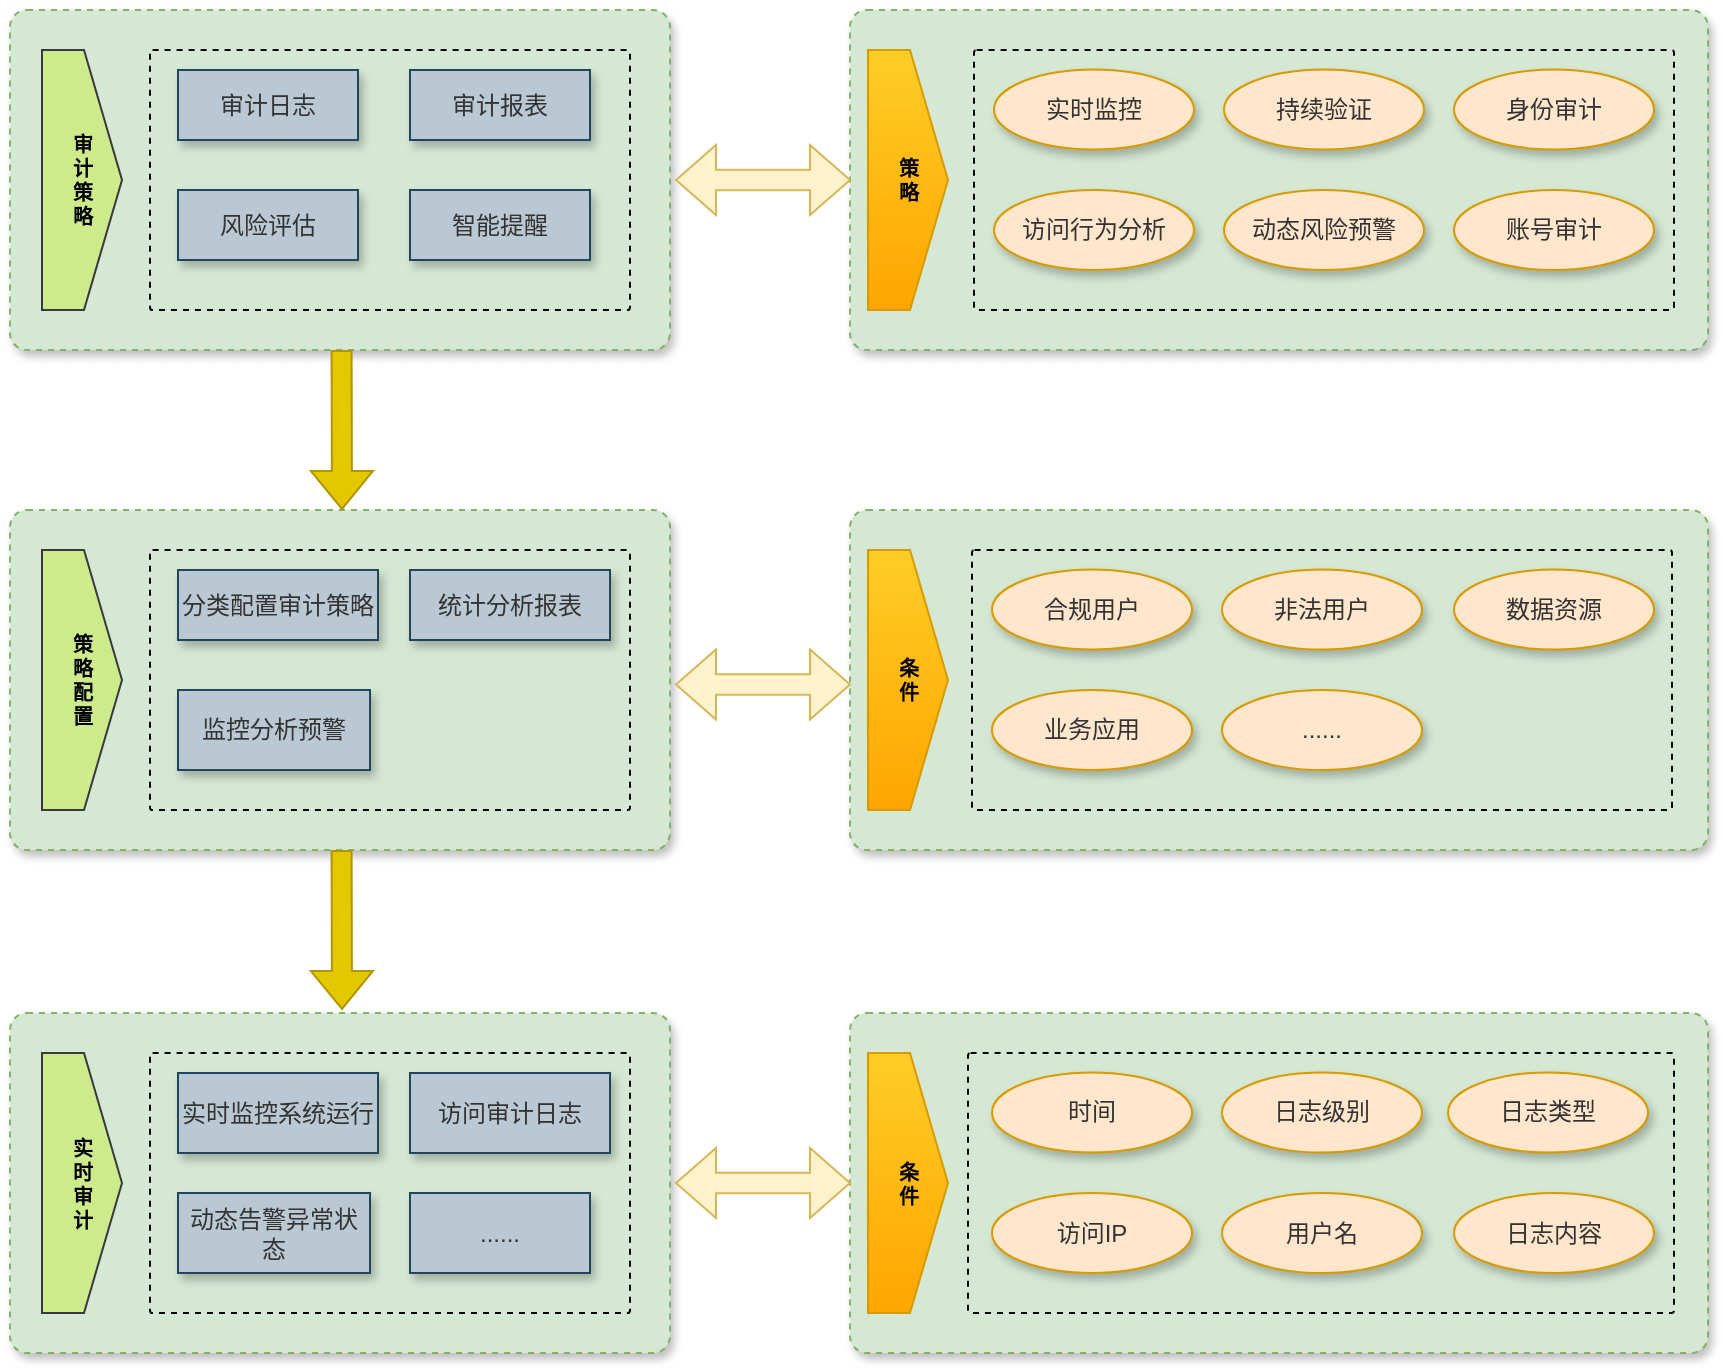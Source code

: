<mxfile version="19.0.0" type="github" pages="2">
  <diagram id="8Mcmq0ioaoLnQd22ZTMx" name="第 1 页">
    <mxGraphModel dx="1021" dy="551" grid="1" gridSize="10" guides="1" tooltips="1" connect="1" arrows="1" fold="1" page="1" pageScale="1" pageWidth="300" pageHeight="900" math="0" shadow="0">
      <root>
        <mxCell id="0" />
        <mxCell id="1" parent="0" />
        <mxCell id="ox4tvJcsVtgA0NAjYwBi-67" value="" style="rounded=1;whiteSpace=wrap;html=1;shadow=1;fontSize=11;strokeWidth=1;fillColor=#d5e8d4;dashed=1;arcSize=5;strokeColor=#82b366;" vertex="1" parent="1">
          <mxGeometry x="11" y="541.5" width="330" height="170" as="geometry" />
        </mxCell>
        <mxCell id="ox4tvJcsVtgA0NAjYwBi-68" value="" style="text;html=1;fillColor=none;align=center;verticalAlign=middle;whiteSpace=wrap;fontSize=54;fontStyle=1;shadow=0;rounded=1;glass=0;sketch=0;arcSize=1;dashed=1;strokeWidth=1;container=0;strokeColor=default;" vertex="1" parent="1">
          <mxGeometry x="81" y="561.5" width="240" height="130" as="geometry" />
        </mxCell>
        <mxCell id="ox4tvJcsVtgA0NAjYwBi-42" value="" style="rounded=1;whiteSpace=wrap;html=1;shadow=1;fontSize=11;strokeWidth=1;fillColor=#d5e8d4;dashed=1;arcSize=5;strokeColor=#82b366;" vertex="1" parent="1">
          <mxGeometry x="11" y="40" width="330" height="170" as="geometry" />
        </mxCell>
        <mxCell id="ox4tvJcsVtgA0NAjYwBi-55" value="" style="text;html=1;fillColor=none;align=center;verticalAlign=middle;whiteSpace=wrap;fontSize=54;fontStyle=1;shadow=0;rounded=1;glass=0;sketch=0;arcSize=1;dashed=1;strokeWidth=1;container=0;strokeColor=default;" vertex="1" parent="1">
          <mxGeometry x="81" y="60" width="240" height="130" as="geometry" />
        </mxCell>
        <mxCell id="Qy1Y6E39n3u61H79zV9y-25" value="" style="rounded=1;whiteSpace=wrap;html=1;shadow=1;fontSize=11;strokeWidth=1;fillColor=#d5e8d4;dashed=1;arcSize=5;strokeColor=#82b366;" parent="1" vertex="1">
          <mxGeometry x="431" y="40" width="429" height="170" as="geometry" />
        </mxCell>
        <mxCell id="98vJzE4Z4TFfjShBDfRC-30" value="" style="text;html=1;fillColor=none;align=center;verticalAlign=middle;whiteSpace=wrap;fontSize=54;fontStyle=1;shadow=0;rounded=1;glass=0;sketch=0;arcSize=1;dashed=1;strokeWidth=1;container=0;strokeColor=default;" parent="1" vertex="1">
          <mxGeometry x="493" y="60" width="350" height="130" as="geometry" />
        </mxCell>
        <mxCell id="ox4tvJcsVtgA0NAjYwBi-10" value="&lt;span style=&quot;color: rgb(51, 51, 51);&quot;&gt;&lt;font style=&quot;font-size: 12px;&quot;&gt;实时监控&lt;/font&gt;&lt;/span&gt;" style="ellipse;whiteSpace=wrap;html=1;shadow=1;fontSize=10;fillColor=#ffe6cc;strokeColor=#d79b00;" vertex="1" parent="1">
          <mxGeometry x="503" y="69.75" width="100" height="40" as="geometry" />
        </mxCell>
        <mxCell id="ox4tvJcsVtgA0NAjYwBi-11" value="&lt;span style=&quot;color: rgb(51, 51, 51);&quot;&gt;&lt;font style=&quot;font-size: 12px;&quot;&gt;持续验证&lt;/font&gt;&lt;/span&gt;" style="ellipse;whiteSpace=wrap;html=1;shadow=1;fontSize=10;fillColor=#ffe6cc;strokeColor=#d79b00;" vertex="1" parent="1">
          <mxGeometry x="618" y="69.75" width="100" height="40" as="geometry" />
        </mxCell>
        <mxCell id="ox4tvJcsVtgA0NAjYwBi-12" value="&lt;span style=&quot;color: rgb(51, 51, 51);&quot;&gt;&lt;font style=&quot;font-size: 12px;&quot;&gt;身份审计&lt;/font&gt;&lt;/span&gt;" style="ellipse;whiteSpace=wrap;html=1;shadow=1;fontSize=10;fillColor=#ffe6cc;strokeColor=#d79b00;" vertex="1" parent="1">
          <mxGeometry x="733" y="69.75" width="100" height="40" as="geometry" />
        </mxCell>
        <mxCell id="ox4tvJcsVtgA0NAjYwBi-13" value="&lt;span style=&quot;color: rgb(51, 51, 51);&quot;&gt;&lt;font style=&quot;font-size: 12px;&quot;&gt;账号审计&lt;/font&gt;&lt;/span&gt;" style="ellipse;whiteSpace=wrap;html=1;shadow=1;fontSize=10;fillColor=#ffe6cc;strokeColor=#d79b00;" vertex="1" parent="1">
          <mxGeometry x="733" y="130" width="100" height="40" as="geometry" />
        </mxCell>
        <mxCell id="ox4tvJcsVtgA0NAjYwBi-14" value="&lt;span style=&quot;color: rgb(51, 51, 51);&quot;&gt;&lt;font style=&quot;font-size: 12px;&quot;&gt;访问行为分析&lt;/font&gt;&lt;/span&gt;" style="ellipse;whiteSpace=wrap;html=1;shadow=1;fontSize=10;fillColor=#ffe6cc;strokeColor=#d79b00;" vertex="1" parent="1">
          <mxGeometry x="503" y="130" width="100" height="40" as="geometry" />
        </mxCell>
        <mxCell id="ox4tvJcsVtgA0NAjYwBi-15" value="&lt;span style=&quot;color: rgb(51, 51, 51);&quot;&gt;&lt;font style=&quot;font-size: 12px;&quot;&gt;动态风险预警&lt;/font&gt;&lt;/span&gt;" style="ellipse;whiteSpace=wrap;html=1;shadow=1;fontSize=10;fillColor=#ffe6cc;strokeColor=#d79b00;" vertex="1" parent="1">
          <mxGeometry x="618" y="130" width="100" height="40" as="geometry" />
        </mxCell>
        <mxCell id="ox4tvJcsVtgA0NAjYwBi-16" value="" style="rounded=1;whiteSpace=wrap;html=1;shadow=1;fontSize=11;strokeWidth=1;fillColor=#d5e8d4;dashed=1;arcSize=5;strokeColor=#82b366;" vertex="1" parent="1">
          <mxGeometry x="431" y="290" width="429" height="170" as="geometry" />
        </mxCell>
        <mxCell id="ox4tvJcsVtgA0NAjYwBi-17" value="" style="text;html=1;fillColor=none;align=center;verticalAlign=middle;whiteSpace=wrap;fontSize=54;fontStyle=1;shadow=0;rounded=1;glass=0;sketch=0;arcSize=1;dashed=1;strokeWidth=1;container=0;strokeColor=default;" vertex="1" parent="1">
          <mxGeometry x="492" y="310" width="350" height="130" as="geometry" />
        </mxCell>
        <mxCell id="ox4tvJcsVtgA0NAjYwBi-22" value="&lt;span style=&quot;color: rgb(51, 51, 51);&quot;&gt;&lt;font style=&quot;font-size: 12px;&quot;&gt;合规用户&lt;/font&gt;&lt;/span&gt;" style="ellipse;whiteSpace=wrap;html=1;shadow=1;fontSize=10;fillColor=#ffe6cc;strokeColor=#d79b00;" vertex="1" parent="1">
          <mxGeometry x="502" y="319.75" width="100" height="40" as="geometry" />
        </mxCell>
        <mxCell id="ox4tvJcsVtgA0NAjYwBi-23" value="&lt;span style=&quot;color: rgb(51, 51, 51);&quot;&gt;&lt;font style=&quot;font-size: 12px;&quot;&gt;非法用户&lt;/font&gt;&lt;/span&gt;" style="ellipse;whiteSpace=wrap;html=1;shadow=1;fontSize=10;fillColor=#ffe6cc;strokeColor=#d79b00;" vertex="1" parent="1">
          <mxGeometry x="617" y="319.75" width="100" height="40" as="geometry" />
        </mxCell>
        <mxCell id="ox4tvJcsVtgA0NAjYwBi-24" value="&lt;span style=&quot;color: rgb(51, 51, 51);&quot;&gt;&lt;font style=&quot;font-size: 12px;&quot;&gt;数据资源&lt;/font&gt;&lt;/span&gt;" style="ellipse;whiteSpace=wrap;html=1;shadow=1;fontSize=10;fillColor=#ffe6cc;strokeColor=#d79b00;" vertex="1" parent="1">
          <mxGeometry x="733" y="319.75" width="100" height="40" as="geometry" />
        </mxCell>
        <mxCell id="ox4tvJcsVtgA0NAjYwBi-26" value="&lt;span style=&quot;color: rgb(51, 51, 51);&quot;&gt;&lt;font style=&quot;font-size: 12px;&quot;&gt;业务应用&lt;/font&gt;&lt;/span&gt;" style="ellipse;whiteSpace=wrap;html=1;shadow=1;fontSize=10;fillColor=#ffe6cc;strokeColor=#d79b00;" vertex="1" parent="1">
          <mxGeometry x="502" y="380" width="100" height="40" as="geometry" />
        </mxCell>
        <mxCell id="ox4tvJcsVtgA0NAjYwBi-27" value="&lt;font style=&quot;font-size: 12px;&quot; color=&quot;#333333&quot;&gt;......&lt;/font&gt;" style="ellipse;whiteSpace=wrap;html=1;shadow=1;fontSize=10;fillColor=#ffe6cc;strokeColor=#d79b00;" vertex="1" parent="1">
          <mxGeometry x="617" y="380" width="100" height="40" as="geometry" />
        </mxCell>
        <mxCell id="ox4tvJcsVtgA0NAjYwBi-28" value="" style="rounded=1;whiteSpace=wrap;html=1;shadow=1;fontSize=11;strokeWidth=1;fillColor=#d5e8d4;dashed=1;arcSize=5;strokeColor=#82b366;" vertex="1" parent="1">
          <mxGeometry x="431" y="541.5" width="429" height="170" as="geometry" />
        </mxCell>
        <mxCell id="ox4tvJcsVtgA0NAjYwBi-29" value="" style="text;html=1;fillColor=none;align=center;verticalAlign=middle;whiteSpace=wrap;fontSize=54;fontStyle=1;shadow=0;rounded=1;glass=0;sketch=0;arcSize=1;dashed=1;strokeWidth=1;container=0;strokeColor=default;" vertex="1" parent="1">
          <mxGeometry x="490" y="561.5" width="353" height="130" as="geometry" />
        </mxCell>
        <mxCell id="ox4tvJcsVtgA0NAjYwBi-33" value="&lt;font style=&quot;font-size: 12px;&quot; color=&quot;#333333&quot;&gt;......&lt;/font&gt;" style="rounded=0;whiteSpace=wrap;html=1;shadow=1;fontSize=11;strokeColor=#23445d;strokeWidth=1;fillColor=#bac8d3;" vertex="1" parent="1">
          <mxGeometry x="211" y="631.5" width="90" height="40" as="geometry" />
        </mxCell>
        <mxCell id="ox4tvJcsVtgA0NAjYwBi-34" value="&lt;font style=&quot;font-size: 12px;&quot; color=&quot;#333333&quot;&gt;时间&lt;/font&gt;" style="ellipse;whiteSpace=wrap;html=1;shadow=1;fontSize=10;fillColor=#ffe6cc;strokeColor=#d79b00;" vertex="1" parent="1">
          <mxGeometry x="502" y="571.25" width="100" height="40" as="geometry" />
        </mxCell>
        <mxCell id="ox4tvJcsVtgA0NAjYwBi-35" value="&lt;span style=&quot;color: rgb(51, 51, 51);&quot;&gt;&lt;font style=&quot;font-size: 12px;&quot;&gt;日志级别&lt;/font&gt;&lt;/span&gt;" style="ellipse;whiteSpace=wrap;html=1;shadow=1;fontSize=10;fillColor=#ffe6cc;strokeColor=#d79b00;" vertex="1" parent="1">
          <mxGeometry x="617" y="571.25" width="100" height="40" as="geometry" />
        </mxCell>
        <mxCell id="ox4tvJcsVtgA0NAjYwBi-36" value="&lt;span style=&quot;color: rgb(51, 51, 51);&quot;&gt;&lt;font style=&quot;font-size: 12px;&quot;&gt;日志类型&lt;/font&gt;&lt;/span&gt;" style="ellipse;whiteSpace=wrap;html=1;shadow=1;fontSize=10;fillColor=#ffe6cc;strokeColor=#d79b00;" vertex="1" parent="1">
          <mxGeometry x="730" y="571.25" width="100" height="40" as="geometry" />
        </mxCell>
        <mxCell id="ox4tvJcsVtgA0NAjYwBi-37" value="&lt;span style=&quot;color: rgb(51, 51, 51);&quot;&gt;&lt;font style=&quot;font-size: 12px;&quot;&gt;日志内容&lt;/font&gt;&lt;/span&gt;" style="ellipse;whiteSpace=wrap;html=1;shadow=1;fontSize=10;fillColor=#ffe6cc;strokeColor=#d79b00;" vertex="1" parent="1">
          <mxGeometry x="733" y="631.5" width="100" height="40" as="geometry" />
        </mxCell>
        <mxCell id="ox4tvJcsVtgA0NAjYwBi-38" value="&lt;span style=&quot;color: rgb(51, 51, 51);&quot;&gt;&lt;font style=&quot;font-size: 12px;&quot;&gt;访问IP&lt;/font&gt;&lt;/span&gt;" style="ellipse;whiteSpace=wrap;html=1;shadow=1;fontSize=10;fillColor=#ffe6cc;strokeColor=#d79b00;" vertex="1" parent="1">
          <mxGeometry x="502" y="631.5" width="100" height="40" as="geometry" />
        </mxCell>
        <mxCell id="ox4tvJcsVtgA0NAjYwBi-39" value="&lt;font style=&quot;font-size: 12px;&quot; color=&quot;#333333&quot;&gt;用户名&lt;/font&gt;" style="ellipse;whiteSpace=wrap;html=1;shadow=1;fontSize=10;fillColor=#ffe6cc;strokeColor=#d79b00;" vertex="1" parent="1">
          <mxGeometry x="617" y="631.5" width="100" height="40" as="geometry" />
        </mxCell>
        <mxCell id="ox4tvJcsVtgA0NAjYwBi-41" value="&lt;b&gt;策&lt;br&gt;略&lt;/b&gt;" style="html=1;shadow=0;dashed=0;align=center;verticalAlign=middle;shape=mxgraph.arrows2.arrow;dy=0;dx=19;notch=0;fontSize=10;fillColor=#ffcd28;strokeColor=#d79b00;gradientColor=#ffa500;" vertex="1" parent="1">
          <mxGeometry x="440" y="60" width="40" height="130" as="geometry" />
        </mxCell>
        <mxCell id="ox4tvJcsVtgA0NAjYwBi-44" value="&lt;span style=&quot;color: rgb(51, 51, 51);&quot;&gt;&lt;font style=&quot;font-size: 12px;&quot;&gt;审计日志&lt;/font&gt;&lt;/span&gt;" style="rounded=0;whiteSpace=wrap;html=1;shadow=1;fontSize=11;strokeColor=#23445d;strokeWidth=1;fillColor=#bac8d3;" vertex="1" parent="1">
          <mxGeometry x="95" y="70" width="90" height="35" as="geometry" />
        </mxCell>
        <mxCell id="ox4tvJcsVtgA0NAjYwBi-45" value="&lt;span style=&quot;color: rgb(51, 51, 51);&quot;&gt;&lt;font style=&quot;font-size: 12px;&quot;&gt;审计报表&lt;/font&gt;&lt;/span&gt;" style="rounded=0;whiteSpace=wrap;html=1;shadow=1;fontSize=11;strokeColor=#23445d;strokeWidth=1;fillColor=#bac8d3;" vertex="1" parent="1">
          <mxGeometry x="211" y="70" width="90" height="35" as="geometry" />
        </mxCell>
        <mxCell id="ox4tvJcsVtgA0NAjYwBi-47" value="&lt;font style=&quot;font-size: 12px;&quot; color=&quot;#333333&quot;&gt;智能提醒&lt;/font&gt;" style="rounded=0;whiteSpace=wrap;html=1;shadow=1;fontSize=11;strokeColor=#23445d;strokeWidth=1;fillColor=#bac8d3;" vertex="1" parent="1">
          <mxGeometry x="211" y="130" width="90" height="35" as="geometry" />
        </mxCell>
        <mxCell id="ox4tvJcsVtgA0NAjYwBi-54" value="&lt;b&gt;审&lt;br&gt;计&lt;br&gt;策&lt;br&gt;略&lt;/b&gt;" style="html=1;shadow=0;dashed=0;align=center;verticalAlign=middle;shape=mxgraph.arrows2.arrow;dy=0;dx=19;notch=0;fontSize=10;fillColor=#cdeb8b;strokeColor=#36393d;" vertex="1" parent="1">
          <mxGeometry x="27" y="60" width="40" height="130" as="geometry" />
        </mxCell>
        <mxCell id="ox4tvJcsVtgA0NAjYwBi-56" value="" style="html=1;shadow=0;dashed=0;align=center;verticalAlign=middle;shape=mxgraph.arrows2.twoWayArrow;dy=0.71;dx=20;fontSize=10;fillColor=#fff2cc;strokeColor=#d6b656;" vertex="1" parent="1">
          <mxGeometry x="344" y="107.5" width="87" height="35" as="geometry" />
        </mxCell>
        <mxCell id="ox4tvJcsVtgA0NAjYwBi-57" value="&lt;b&gt;条&lt;br&gt;件&lt;/b&gt;" style="html=1;shadow=0;dashed=0;align=center;verticalAlign=middle;shape=mxgraph.arrows2.arrow;dy=0;dx=19;notch=0;fontSize=10;fillColor=#ffcd28;strokeColor=#d79b00;gradientColor=#ffa500;" vertex="1" parent="1">
          <mxGeometry x="440" y="310" width="40" height="130" as="geometry" />
        </mxCell>
        <mxCell id="ox4tvJcsVtgA0NAjYwBi-58" value="" style="rounded=1;whiteSpace=wrap;html=1;shadow=1;fontSize=11;strokeWidth=1;fillColor=#d5e8d4;dashed=1;arcSize=5;strokeColor=#82b366;" vertex="1" parent="1">
          <mxGeometry x="11" y="290" width="330" height="170" as="geometry" />
        </mxCell>
        <mxCell id="ox4tvJcsVtgA0NAjYwBi-59" value="" style="text;html=1;fillColor=none;align=center;verticalAlign=middle;whiteSpace=wrap;fontSize=54;fontStyle=1;shadow=0;rounded=1;glass=0;sketch=0;arcSize=1;dashed=1;strokeWidth=1;container=0;strokeColor=default;" vertex="1" parent="1">
          <mxGeometry x="81" y="310" width="240" height="130" as="geometry" />
        </mxCell>
        <mxCell id="ox4tvJcsVtgA0NAjYwBi-60" value="&lt;span style=&quot;color: rgb(51, 51, 51);&quot;&gt;&lt;font style=&quot;font-size: 12px;&quot;&gt;分类配置审计策略&lt;/font&gt;&lt;/span&gt;" style="rounded=0;whiteSpace=wrap;html=1;shadow=1;fontSize=11;strokeColor=#23445d;strokeWidth=1;fillColor=#bac8d3;" vertex="1" parent="1">
          <mxGeometry x="95" y="320" width="100" height="35" as="geometry" />
        </mxCell>
        <mxCell id="ox4tvJcsVtgA0NAjYwBi-61" value="&lt;span style=&quot;color: rgb(51, 51, 51);&quot;&gt;&lt;font style=&quot;font-size: 12px;&quot;&gt;统计分析报表&lt;/font&gt;&lt;/span&gt;" style="rounded=0;whiteSpace=wrap;html=1;shadow=1;fontSize=11;strokeColor=#23445d;strokeWidth=1;fillColor=#bac8d3;" vertex="1" parent="1">
          <mxGeometry x="211" y="320" width="100" height="35" as="geometry" />
        </mxCell>
        <mxCell id="ox4tvJcsVtgA0NAjYwBi-62" value="&lt;span style=&quot;color: rgb(51, 51, 51);&quot;&gt;&lt;font style=&quot;font-size: 12px;&quot;&gt;监控分析预警&lt;/font&gt;&lt;/span&gt;" style="rounded=0;whiteSpace=wrap;html=1;shadow=1;fontSize=11;strokeColor=#23445d;strokeWidth=1;fillColor=#bac8d3;" vertex="1" parent="1">
          <mxGeometry x="95" y="380" width="96" height="40" as="geometry" />
        </mxCell>
        <mxCell id="ox4tvJcsVtgA0NAjYwBi-64" value="&lt;b&gt;策&lt;br&gt;略&lt;br&gt;配&lt;br&gt;置&lt;/b&gt;" style="html=1;shadow=0;dashed=0;align=center;verticalAlign=middle;shape=mxgraph.arrows2.arrow;dy=0;dx=19;notch=0;fontSize=10;fillColor=#cdeb8b;strokeColor=#36393d;" vertex="1" parent="1">
          <mxGeometry x="27" y="310" width="40" height="130" as="geometry" />
        </mxCell>
        <mxCell id="ox4tvJcsVtgA0NAjYwBi-65" value="" style="html=1;shadow=0;dashed=0;align=center;verticalAlign=middle;shape=mxgraph.arrows2.twoWayArrow;dy=0.71;dx=20;fontSize=10;fillColor=#fff2cc;strokeColor=#d6b656;" vertex="1" parent="1">
          <mxGeometry x="344" y="359.75" width="87" height="35" as="geometry" />
        </mxCell>
        <mxCell id="ox4tvJcsVtgA0NAjYwBi-66" value="&lt;b&gt;条&lt;br&gt;件&lt;/b&gt;" style="html=1;shadow=0;dashed=0;align=center;verticalAlign=middle;shape=mxgraph.arrows2.arrow;dy=0;dx=19;notch=0;fontSize=10;fillColor=#ffcd28;strokeColor=#d79b00;gradientColor=#ffa500;" vertex="1" parent="1">
          <mxGeometry x="440" y="561.5" width="40" height="130" as="geometry" />
        </mxCell>
        <mxCell id="ox4tvJcsVtgA0NAjYwBi-69" value="&lt;span style=&quot;color: rgb(51, 51, 51);&quot;&gt;&lt;font style=&quot;font-size: 12px;&quot;&gt;实时监控系统运行&lt;/font&gt;&lt;/span&gt;" style="rounded=0;whiteSpace=wrap;html=1;shadow=1;fontSize=11;strokeColor=#23445d;strokeWidth=1;fillColor=#bac8d3;" vertex="1" parent="1">
          <mxGeometry x="95" y="571.5" width="100" height="40" as="geometry" />
        </mxCell>
        <mxCell id="ox4tvJcsVtgA0NAjYwBi-70" value="&lt;span style=&quot;color: rgb(51, 51, 51);&quot;&gt;&lt;font style=&quot;font-size: 12px;&quot;&gt;访问审计日志&lt;/font&gt;&lt;/span&gt;" style="rounded=0;whiteSpace=wrap;html=1;shadow=1;fontSize=11;strokeColor=#23445d;strokeWidth=1;fillColor=#bac8d3;" vertex="1" parent="1">
          <mxGeometry x="211" y="571.5" width="100" height="40" as="geometry" />
        </mxCell>
        <mxCell id="ox4tvJcsVtgA0NAjYwBi-71" value="&lt;span style=&quot;color: rgb(51, 51, 51);&quot;&gt;&lt;font style=&quot;font-size: 12px;&quot;&gt;动态告警异常状态&lt;/font&gt;&lt;/span&gt;" style="rounded=0;whiteSpace=wrap;html=1;shadow=1;fontSize=11;strokeColor=#23445d;strokeWidth=1;fillColor=#bac8d3;" vertex="1" parent="1">
          <mxGeometry x="95" y="631.5" width="96" height="40" as="geometry" />
        </mxCell>
        <mxCell id="ox4tvJcsVtgA0NAjYwBi-72" value="&lt;b&gt;实&lt;br&gt;时&lt;br&gt;审&lt;br&gt;计&lt;/b&gt;" style="html=1;shadow=0;dashed=0;align=center;verticalAlign=middle;shape=mxgraph.arrows2.arrow;dy=0;dx=19;notch=0;fontSize=10;fillColor=#cdeb8b;strokeColor=#36393d;" vertex="1" parent="1">
          <mxGeometry x="27" y="561.5" width="40" height="130" as="geometry" />
        </mxCell>
        <mxCell id="ox4tvJcsVtgA0NAjYwBi-73" value="" style="html=1;shadow=0;dashed=0;align=center;verticalAlign=middle;shape=mxgraph.arrows2.twoWayArrow;dy=0.71;dx=20;fontSize=10;fillColor=#fff2cc;strokeColor=#d6b656;" vertex="1" parent="1">
          <mxGeometry x="344" y="609" width="87" height="35" as="geometry" />
        </mxCell>
        <mxCell id="ox4tvJcsVtgA0NAjYwBi-75" value="" style="shape=flexArrow;endArrow=classic;html=1;rounded=0;fontSize=10;fillColor=#e3c800;strokeColor=#B09500;" edge="1" parent="1">
          <mxGeometry width="50" height="50" relative="1" as="geometry">
            <mxPoint x="176.79" y="210" as="sourcePoint" />
            <mxPoint x="177" y="290" as="targetPoint" />
          </mxGeometry>
        </mxCell>
        <mxCell id="ox4tvJcsVtgA0NAjYwBi-76" value="" style="shape=flexArrow;endArrow=classic;html=1;rounded=0;fontSize=10;fillColor=#e3c800;strokeColor=#B09500;" edge="1" parent="1">
          <mxGeometry width="50" height="50" relative="1" as="geometry">
            <mxPoint x="176.79" y="460" as="sourcePoint" />
            <mxPoint x="177" y="540" as="targetPoint" />
          </mxGeometry>
        </mxCell>
        <mxCell id="ox4tvJcsVtgA0NAjYwBi-77" value="&lt;span style=&quot;color: rgb(51, 51, 51);&quot;&gt;&lt;font style=&quot;font-size: 12px;&quot;&gt;风险评估&lt;/font&gt;&lt;/span&gt;" style="rounded=0;whiteSpace=wrap;html=1;shadow=1;fontSize=11;strokeColor=#23445d;strokeWidth=1;fillColor=#bac8d3;" vertex="1" parent="1">
          <mxGeometry x="95" y="130" width="90" height="35" as="geometry" />
        </mxCell>
      </root>
    </mxGraphModel>
  </diagram>
  <diagram id="HrFjFPu9NfcljseWr6zG" name="第 2 页">
    <mxGraphModel dx="868" dy="525" grid="1" gridSize="10" guides="1" tooltips="1" connect="1" arrows="1" fold="1" page="1" pageScale="1" pageWidth="300" pageHeight="900" math="0" shadow="0">
      <root>
        <mxCell id="0" />
        <mxCell id="1" parent="0" />
      </root>
    </mxGraphModel>
  </diagram>
</mxfile>
